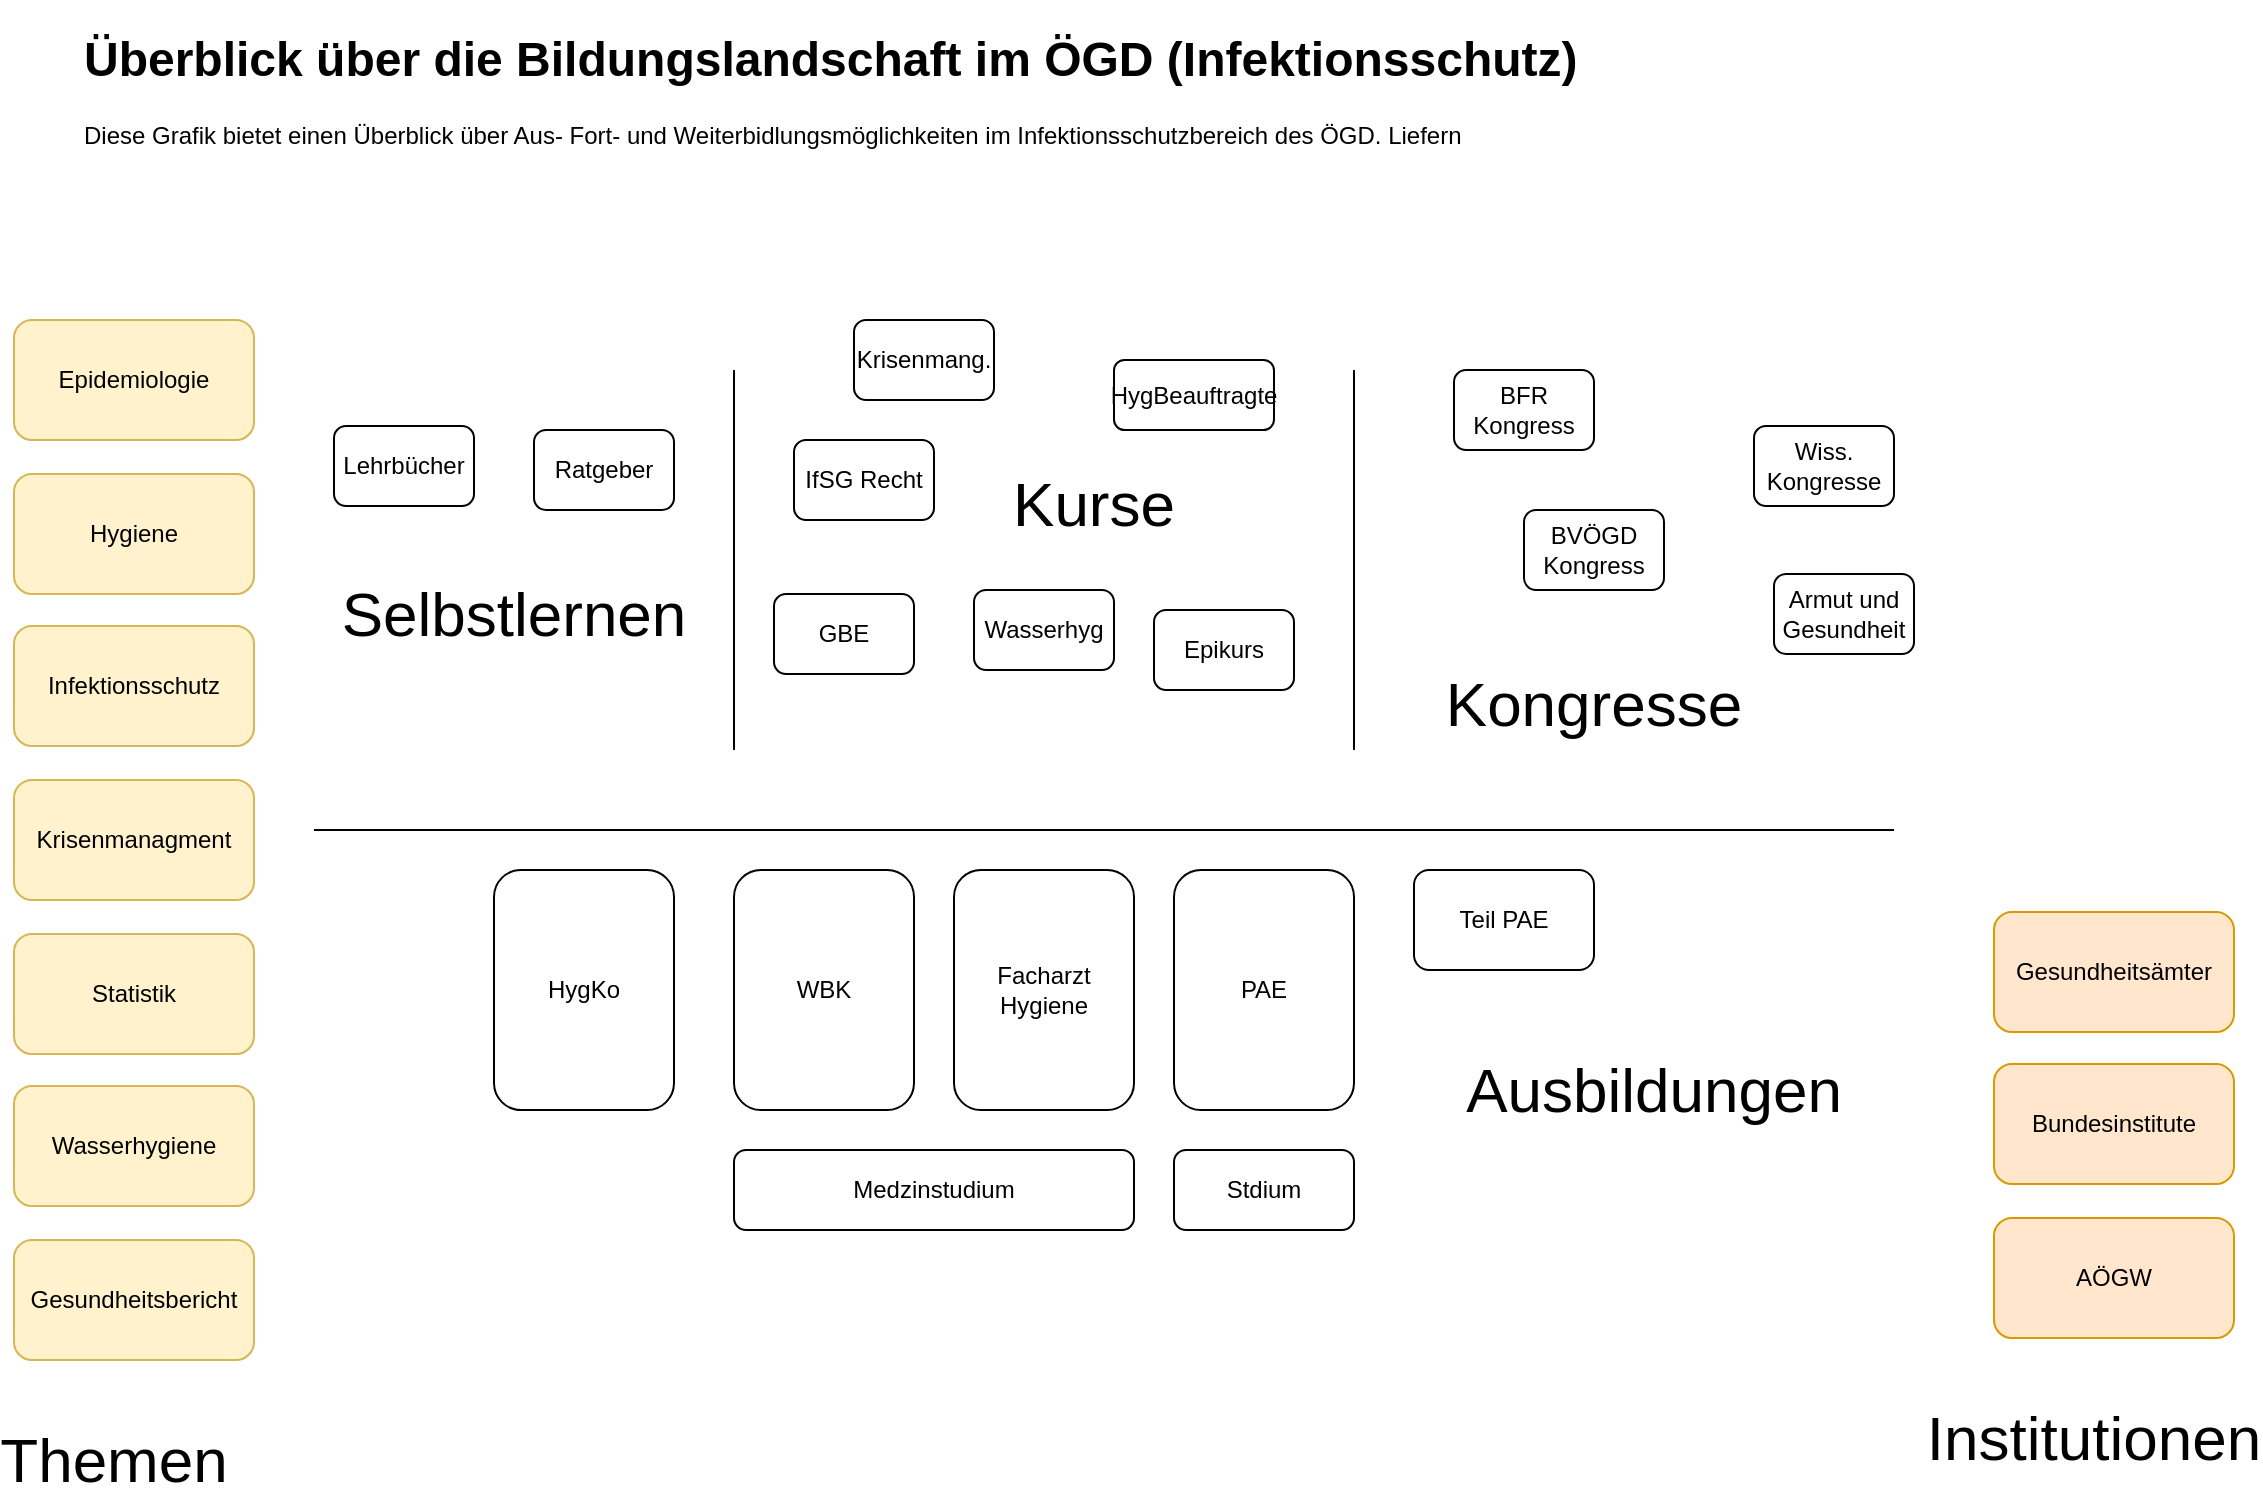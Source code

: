<mxfile version="17.4.0" type="github">
  <diagram id="0TaQlvrkEOElF1sd7Q4E" name="Page-1">
    <mxGraphModel dx="2031" dy="1114" grid="1" gridSize="10" guides="1" tooltips="1" connect="1" arrows="1" fold="1" page="1" pageScale="1" pageWidth="1169" pageHeight="827" math="0" shadow="0">
      <root>
        <mxCell id="0" />
        <mxCell id="1" parent="0" />
        <mxCell id="B3szFcHrzICPFLmNVVuF-1" value="WBK" style="rounded=1;whiteSpace=wrap;html=1;" vertex="1" parent="1">
          <mxGeometry x="390" y="475" width="90" height="120" as="geometry" />
        </mxCell>
        <mxCell id="B3szFcHrzICPFLmNVVuF-2" value="HygKo" style="rounded=1;whiteSpace=wrap;html=1;" vertex="1" parent="1">
          <mxGeometry x="270" y="475" width="90" height="120" as="geometry" />
        </mxCell>
        <mxCell id="B3szFcHrzICPFLmNVVuF-3" value="PAE" style="rounded=1;whiteSpace=wrap;html=1;" vertex="1" parent="1">
          <mxGeometry x="610" y="475" width="90" height="120" as="geometry" />
        </mxCell>
        <mxCell id="B3szFcHrzICPFLmNVVuF-11" value="Hygiene" style="rounded=1;whiteSpace=wrap;html=1;fillColor=#fff2cc;strokeColor=#d6b656;" vertex="1" parent="1">
          <mxGeometry x="30" y="277" width="120" height="60" as="geometry" />
        </mxCell>
        <mxCell id="B3szFcHrzICPFLmNVVuF-12" value="&lt;h1&gt;Überblick über die Bildungslandschaft im ÖGD (Infektionsschutz)&lt;br&gt;&lt;/h1&gt;&lt;p&gt;Diese Grafik bietet einen Überblick über Aus- Fort- und Weiterbidlungsmöglichkeiten im Infektionsschutzbereich des ÖGD. Liefern&lt;br&gt;&lt;/p&gt;" style="text;html=1;strokeColor=none;fillColor=none;spacing=5;spacingTop=-20;whiteSpace=wrap;overflow=hidden;rounded=0;" vertex="1" parent="1">
          <mxGeometry x="60" y="50" width="780" height="80" as="geometry" />
        </mxCell>
        <mxCell id="B3szFcHrzICPFLmNVVuF-13" value="Infektionsschutz" style="rounded=1;whiteSpace=wrap;html=1;fillColor=#fff2cc;strokeColor=#d6b656;" vertex="1" parent="1">
          <mxGeometry x="30" y="353" width="120" height="60" as="geometry" />
        </mxCell>
        <mxCell id="B3szFcHrzICPFLmNVVuF-14" value="Krisenmanagment" style="rounded=1;whiteSpace=wrap;html=1;fillColor=#fff2cc;strokeColor=#d6b656;" vertex="1" parent="1">
          <mxGeometry x="30" y="430" width="120" height="60" as="geometry" />
        </mxCell>
        <mxCell id="B3szFcHrzICPFLmNVVuF-15" value="Statistik" style="rounded=1;whiteSpace=wrap;html=1;fillColor=#fff2cc;strokeColor=#d6b656;" vertex="1" parent="1">
          <mxGeometry x="30" y="507" width="120" height="60" as="geometry" />
        </mxCell>
        <mxCell id="B3szFcHrzICPFLmNVVuF-16" value="Wasserhygiene" style="rounded=1;whiteSpace=wrap;html=1;fillColor=#fff2cc;strokeColor=#d6b656;" vertex="1" parent="1">
          <mxGeometry x="30" y="583" width="120" height="60" as="geometry" />
        </mxCell>
        <mxCell id="B3szFcHrzICPFLmNVVuF-17" value="Epikurs" style="rounded=1;whiteSpace=wrap;html=1;" vertex="1" parent="1">
          <mxGeometry x="600" y="345" width="70" height="40" as="geometry" />
        </mxCell>
        <mxCell id="B3szFcHrzICPFLmNVVuF-18" value="Teil PAE" style="rounded=1;whiteSpace=wrap;html=1;" vertex="1" parent="1">
          <mxGeometry x="730" y="475" width="90" height="50" as="geometry" />
        </mxCell>
        <mxCell id="B3szFcHrzICPFLmNVVuF-19" value="HygBeauftragte" style="rounded=1;whiteSpace=wrap;html=1;" vertex="1" parent="1">
          <mxGeometry x="580" y="220" width="80" height="35" as="geometry" />
        </mxCell>
        <mxCell id="B3szFcHrzICPFLmNVVuF-21" value="Facharzt Hygiene" style="rounded=1;whiteSpace=wrap;html=1;" vertex="1" parent="1">
          <mxGeometry x="500" y="475" width="90" height="120" as="geometry" />
        </mxCell>
        <mxCell id="B3szFcHrzICPFLmNVVuF-22" value="IfSG Recht" style="rounded=1;whiteSpace=wrap;html=1;" vertex="1" parent="1">
          <mxGeometry x="420" y="260" width="70" height="40" as="geometry" />
        </mxCell>
        <mxCell id="B3szFcHrzICPFLmNVVuF-23" value="Medzinstudium" style="rounded=1;whiteSpace=wrap;html=1;" vertex="1" parent="1">
          <mxGeometry x="390" y="615" width="200" height="40" as="geometry" />
        </mxCell>
        <mxCell id="B3szFcHrzICPFLmNVVuF-24" value="Stdium" style="rounded=1;whiteSpace=wrap;html=1;" vertex="1" parent="1">
          <mxGeometry x="610" y="615" width="90" height="40" as="geometry" />
        </mxCell>
        <mxCell id="B3szFcHrzICPFLmNVVuF-25" value="" style="endArrow=none;html=1;rounded=0;" edge="1" parent="1">
          <mxGeometry width="50" height="50" relative="1" as="geometry">
            <mxPoint x="180" y="455" as="sourcePoint" />
            <mxPoint x="970" y="455" as="targetPoint" />
          </mxGeometry>
        </mxCell>
        <mxCell id="B3szFcHrzICPFLmNVVuF-26" value="&lt;div&gt;Epidemiologie&lt;/div&gt;" style="rounded=1;whiteSpace=wrap;html=1;fillColor=#fff2cc;strokeColor=#d6b656;" vertex="1" parent="1">
          <mxGeometry x="30" y="200" width="120" height="60" as="geometry" />
        </mxCell>
        <mxCell id="B3szFcHrzICPFLmNVVuF-27" value="Gesundheitsbericht" style="rounded=1;whiteSpace=wrap;html=1;fillColor=#fff2cc;strokeColor=#d6b656;" vertex="1" parent="1">
          <mxGeometry x="30" y="660" width="120" height="60" as="geometry" />
        </mxCell>
        <mxCell id="B3szFcHrzICPFLmNVVuF-28" value="Themen" style="text;html=1;strokeColor=none;fillColor=none;align=center;verticalAlign=middle;whiteSpace=wrap;rounded=0;fontSize=31;" vertex="1" parent="1">
          <mxGeometry x="50" y="755" width="60" height="30" as="geometry" />
        </mxCell>
        <mxCell id="B3szFcHrzICPFLmNVVuF-29" value="" style="endArrow=none;html=1;rounded=0;" edge="1" parent="1">
          <mxGeometry width="50" height="50" relative="1" as="geometry">
            <mxPoint x="390" y="415" as="sourcePoint" />
            <mxPoint x="390" y="225" as="targetPoint" />
          </mxGeometry>
        </mxCell>
        <mxCell id="B3szFcHrzICPFLmNVVuF-30" value="" style="endArrow=none;html=1;rounded=0;" edge="1" parent="1">
          <mxGeometry width="50" height="50" relative="1" as="geometry">
            <mxPoint x="700" y="415" as="sourcePoint" />
            <mxPoint x="700" y="225" as="targetPoint" />
          </mxGeometry>
        </mxCell>
        <mxCell id="B3szFcHrzICPFLmNVVuF-31" value="Lehrbücher" style="rounded=1;whiteSpace=wrap;html=1;" vertex="1" parent="1">
          <mxGeometry x="190" y="253" width="70" height="40" as="geometry" />
        </mxCell>
        <mxCell id="B3szFcHrzICPFLmNVVuF-32" value="Ratgeber" style="rounded=1;whiteSpace=wrap;html=1;" vertex="1" parent="1">
          <mxGeometry x="290" y="255" width="70" height="40" as="geometry" />
        </mxCell>
        <mxCell id="B3szFcHrzICPFLmNVVuF-33" value="BVÖGD Kongress" style="rounded=1;whiteSpace=wrap;html=1;" vertex="1" parent="1">
          <mxGeometry x="785" y="295" width="70" height="40" as="geometry" />
        </mxCell>
        <mxCell id="B3szFcHrzICPFLmNVVuF-35" value="Armut und Gesundheit" style="rounded=1;whiteSpace=wrap;html=1;" vertex="1" parent="1">
          <mxGeometry x="910" y="327" width="70" height="40" as="geometry" />
        </mxCell>
        <mxCell id="B3szFcHrzICPFLmNVVuF-36" value="BFR Kongress" style="rounded=1;whiteSpace=wrap;html=1;" vertex="1" parent="1">
          <mxGeometry x="750" y="225" width="70" height="40" as="geometry" />
        </mxCell>
        <mxCell id="B3szFcHrzICPFLmNVVuF-38" value="Ausbildungen" style="text;html=1;strokeColor=none;fillColor=none;align=center;verticalAlign=middle;whiteSpace=wrap;rounded=0;fontSize=31;" vertex="1" parent="1">
          <mxGeometry x="820" y="570" width="60" height="30" as="geometry" />
        </mxCell>
        <mxCell id="B3szFcHrzICPFLmNVVuF-39" value="Selbstlernen" style="text;html=1;strokeColor=none;fillColor=none;align=center;verticalAlign=middle;whiteSpace=wrap;rounded=0;fontSize=31;" vertex="1" parent="1">
          <mxGeometry x="250" y="332" width="60" height="30" as="geometry" />
        </mxCell>
        <mxCell id="B3szFcHrzICPFLmNVVuF-40" value="Kurse" style="text;html=1;strokeColor=none;fillColor=none;align=center;verticalAlign=middle;whiteSpace=wrap;rounded=0;fontSize=31;" vertex="1" parent="1">
          <mxGeometry x="540" y="277" width="60" height="30" as="geometry" />
        </mxCell>
        <mxCell id="B3szFcHrzICPFLmNVVuF-42" value="Kongresse" style="text;html=1;strokeColor=none;fillColor=none;align=center;verticalAlign=middle;whiteSpace=wrap;rounded=0;fontSize=31;" vertex="1" parent="1">
          <mxGeometry x="790" y="377" width="60" height="30" as="geometry" />
        </mxCell>
        <mxCell id="B3szFcHrzICPFLmNVVuF-43" value="Wiss. Kongresse" style="rounded=1;whiteSpace=wrap;html=1;" vertex="1" parent="1">
          <mxGeometry x="900" y="253" width="70" height="40" as="geometry" />
        </mxCell>
        <mxCell id="B3szFcHrzICPFLmNVVuF-44" value="Krisenmang." style="rounded=1;whiteSpace=wrap;html=1;" vertex="1" parent="1">
          <mxGeometry x="450" y="200" width="70" height="40" as="geometry" />
        </mxCell>
        <mxCell id="B3szFcHrzICPFLmNVVuF-45" value="Wasserhyg" style="rounded=1;whiteSpace=wrap;html=1;" vertex="1" parent="1">
          <mxGeometry x="510" y="335" width="70" height="40" as="geometry" />
        </mxCell>
        <mxCell id="B3szFcHrzICPFLmNVVuF-46" value="GBE" style="rounded=1;whiteSpace=wrap;html=1;" vertex="1" parent="1">
          <mxGeometry x="410" y="337" width="70" height="40" as="geometry" />
        </mxCell>
        <mxCell id="B3szFcHrzICPFLmNVVuF-49" value="Institutionen" style="text;html=1;strokeColor=none;fillColor=none;align=center;verticalAlign=middle;whiteSpace=wrap;rounded=0;fontSize=31;" vertex="1" parent="1">
          <mxGeometry x="1040" y="744" width="60" height="30" as="geometry" />
        </mxCell>
        <mxCell id="B3szFcHrzICPFLmNVVuF-50" value="&lt;div&gt;AÖGW&lt;/div&gt;" style="rounded=1;whiteSpace=wrap;html=1;fillColor=#ffe6cc;strokeColor=#d79b00;" vertex="1" parent="1">
          <mxGeometry x="1020" y="649" width="120" height="60" as="geometry" />
        </mxCell>
        <mxCell id="B3szFcHrzICPFLmNVVuF-51" value="Bundesinstitute" style="rounded=1;whiteSpace=wrap;html=1;fillColor=#ffe6cc;strokeColor=#d79b00;" vertex="1" parent="1">
          <mxGeometry x="1020" y="572" width="120" height="60" as="geometry" />
        </mxCell>
        <mxCell id="B3szFcHrzICPFLmNVVuF-52" value="Gesundheitsämter" style="rounded=1;whiteSpace=wrap;html=1;fillColor=#ffe6cc;strokeColor=#d79b00;" vertex="1" parent="1">
          <mxGeometry x="1020" y="496" width="120" height="60" as="geometry" />
        </mxCell>
      </root>
    </mxGraphModel>
  </diagram>
</mxfile>
